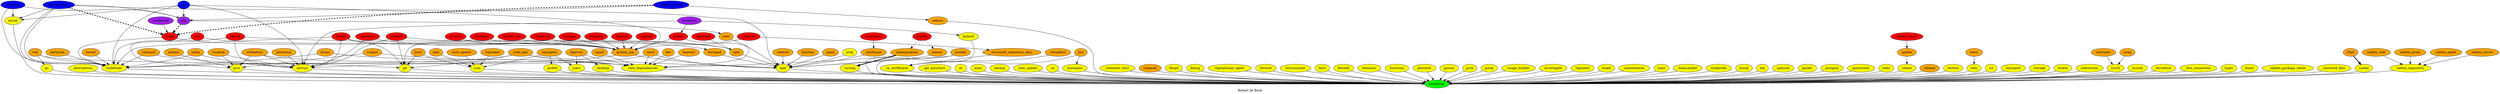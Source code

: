 digraph hierarchy {
  label = "Robert de Bock" ;
  {
    ad_auth [fillcolor=red style=filled]
    aide [fillcolor=orange style=filled]
    alternatives [fillcolor=yellow style=filled]
    anaconda [fillcolor=red style=filled]
    ansible [fillcolor=orange style=filled]
    ansible_lint [fillcolor=red style=filled]
    apt_autostart [fillcolor=yellow style=filled]
    ara [fillcolor=blue style=filled]
    artifactory [fillcolor=orange style=filled]
    at [fillcolor=yellow style=filled]
    atom [fillcolor=yellow style=filled]
    auditd [fillcolor=yellow style=filled]
    auto_update [fillcolor=orange style=filled]
    awx [fillcolor=red style=filled]
    azure_cli [fillcolor=red style=filled]
    backup [fillcolor=yellow style=filled]
    bios_update [fillcolor=yellow style=filled]
    bootstrap [fillcolor=green style=filled]
    buildtools [fillcolor=yellow style=filled]
    ca [fillcolor=yellow style=filled]
    ca_certificates [fillcolor=yellow style=filled]
    clamav [fillcolor=orange style=filled]
    cloud9 [fillcolor=red style=filled]
    cntlm [fillcolor=orange style=filled]
    collectd [fillcolor=orange style=filled]
    container_docs [fillcolor=yellow style=filled]
    common [fillcolor=orange style=filled]
    core_dependencies [fillcolor=yellow style=filled]
    cron [fillcolor=yellow style=filled]
    dhcpd [fillcolor=yellow style=filled]
    debug [fillcolor=yellow style=filled]
    desktop [fillcolor=yellow style=filled]
    "digitalocean_agent" [fillcolor=yellow style=filled]
    dns [fillcolor=orange style=filled]
    docker [fillcolor=red style=filled]
    docker_ce [fillcolor=red style=filled]
    dovecot [fillcolor=yellow style=filled]
    dsvpn [fillcolor=orange style=filled]
    earlyoom [fillcolor=orange style=filled]
    eclipse [fillcolor=orange style=filled]
    environment [fillcolor=yellow style=filled]
    epel [fillcolor=yellow style=filled]
    etherpad [fillcolor=red style=filled]
    facts [fillcolor=yellow style=filled]
    fail2ban [fillcolor=orange style=filled]
    firewall [fillcolor=yellow style=filled]
    forensics [fillcolor=yellow style=filled]
    functions [fillcolor=yellow style=filled]
    git [fillcolor=yellow style=filled]
    gitlab_runner [fillcolor=red style=filled]
    glusterfs [fillcolor=yellow style=filled]
    gnome [fillcolor=yellow style=filled]
    grub [fillcolor=yellow style=filled]
    go [fillcolor=yellow style=filled]
    gotop [fillcolor=yellow style=filled]
    haveged [fillcolor=orange style=filled]
    haproxy [fillcolor=orange style=filled]
    httpd [fillcolor=red style=filled]
    hostname [fillcolor=yellow style=filled]
    "image_builder" [fillcolor=yellow style=filled]
    investigate [fillcolor=yellow style=filled]
    irslackd [fillcolor=red style=filled]
    java [fillcolor=yellow style=filled]
    jenkins [fillcolor=orange style=filled]
    jitsi [fillcolor=orange style=filled]
    kernel [fillcolor=orange style=filled]
    kubectl [fillcolor=yellow style=filled]
    logrotate [fillcolor=orange style=filled]
    logwatch [fillcolor=yellow style=filled]
    locale [fillcolor=yellow style=filled]
    lynis [fillcolor=orange style=filled]
    maintenance [fillcolor=yellow style=filled]
    mate [fillcolor=yellow style=filled]
    mediawiki [fillcolor=purple style=filled]
    memcached [fillcolor=yellow style=filled]
    microsoft_repository_keys [fillcolor=orange style=filled]
    minikube [fillcolor=purple style=filled]
    mitogen [fillcolor=red style=filled]
    modprobe [fillcolor=yellow style=filled]
    molecule [fillcolor=red style=filled]
    mssql [fillcolor=yellow style=filled]
    mysql [fillcolor=yellow style=filled]
    natrouter [fillcolor=orange style=filled]
    nginx [fillcolor=orange style=filled]
    npm [fillcolor=orange style=filled]
    ntp [fillcolor=yellow style=filled]
    obsproject [fillcolor=red style=filled]
    omsagent [fillcolor=orange style=filled]
    openssh [fillcolor=yellow style=filled]
    openssl [fillcolor=red style=filled]
    owncloud [fillcolor=blue style=filled]
    packer [fillcolor=yellow style=filled]
    php [fillcolor=purple style=filled]
    phpmyadmin [fillcolor=blue style=filled]
    postfix [fillcolor=red style=filled]
    postgres [fillcolor=yellow style=filled]
    powertop [fillcolor=orange style=filled]
    powertools [fillcolor=yellow style=filled]
    "python_pip" [fillcolor=orange style=filled]
    redis [fillcolor=yellow style=filled]
    reboot [fillcolor=yellow style=filled]
    release [fillcolor=orange style=filled]
    remi [fillcolor=orange style=filled]
    revealmd [fillcolor=red style=filled]
    restore [fillcolor=yellow style=filled]
    roundcubemail [fillcolor=blue style=filled]
    rpmfusion [fillcolor=orange style=filled]
    rsyslog [fillcolor=yellow style=filled]
    ruby [fillcolor=yellow style=filled]
    rundeck [fillcolor=orange style=filled]
    scl [fillcolor=yellow style=filled]
    selinux [fillcolor=orange style=filled]
    service [fillcolor=yellow style=filled]
    snort [fillcolor=orange style=filled]
    sosreport [fillcolor=yellow style=filled]
    spamassassin [fillcolor=orange style=filled]
    squid [fillcolor=orange style=filled]
    storage [fillcolor=yellow style=filled]
    stratis [fillcolor=yellow style=filled]
    "sudo_pair" [fillcolor=orange style=filled]
    subversion [fillcolor=yellow style=filled]
    swap [fillcolor=orange style=filled]
    sysctl [fillcolor=yellow style=filled]
    sysstat [fillcolor=yellow style=filled]
    terraform [fillcolor=yellow style=filled]
    test_connection [fillcolor=yellow style=filled]
    tftpd [fillcolor=orange style=filled]
    tigervnc [fillcolor=orange style=filled]
    tomcat [fillcolor=red style=filled]
    travis [fillcolor=orange style=filled]
    types [fillcolor=yellow style=filled]
    ulimit [fillcolor=yellow style=filled]
    update [fillcolor=orange style=filled]
    update_package_cache [fillcolor=yellow style=filled]
    unbound [fillcolor=orange style=filled]
    unowned_files [fillcolor=yellow style=filled]
    users [fillcolor=yellow style=filled]
    vuls [fillcolor=orange style=filled]
    vagrant [fillcolor=red style=filled]
    virtualbox [fillcolor=orange style=filled]
    xinetd [fillcolor=yellow style=filled]
    xrdp [fillcolor=yellow style=filled]
    zabbix_repository [fillcolor=yellow style=filled]
    zabbix_agent [fillcolor=orange style=filled]
    zabbix_server [fillcolor=orange style=filled]
    zabbix_web [fillcolor=orange style=filled]
    zabbix_proxy [fillcolor=orange style=filled]
  }
  {alternatives ansible apt_autostart at atom auditd backup bios_update buildtools ca ca_certificates common container_docs core_dependencies cron debug desktop dhcpd "digitalocean_agent" dovecot environment epel facts firewall forensics functions git glusterfs gnome grub go gotop hostname image_builder investigate java kubectl logwatch locale maintenance mate memcached modprobe mysql mssql ntp openssh packer postgres powertools reboot redis release restore rsyslog ruby scl selinux service sosreport storage stratis subversion sysctl sysstat terraform test_connection types update_package_cache ulimit unowned_files users xinetd zabbix_repository} -> bootstrap
  {ansible clamav collectd fail2ban haveged nginx npm phpmyadmin "python_pip" remi rpmfusion snort "sudo_pair" xrdp} -> epel
  update -> reboot
  {zabbix_agent zabbix_server zabbix_web zabbix_proxy} -> zabbix_repository
  postfix -> {spamassassin clamav} [style=dashed]
  travis -> ruby
  {ad_auth anaconda ansible_lint ara awx docker docker_ce httpd mitogen molecule openssl vagrant} -> "python_pip"
  {artifactory dns dsvpn docker eclipse haproxy snort sudo_pair squid spamassassin tigervnc} -> "core_dependencies"
  {cloud9 etherpad irslackd revealmd} -> npm
  vuls -> go
  tftpd -> xinetd  [penwidth=3]
  {ara owncloud phpmyadmin} -> {buildtools php mysql}
  {php phpmyadmin roundcubemail} -> httpd [style=dashed penwidth=3]
  php -> remi
  mediawiki -> httpd
  {awx cntlm cloud9 dsvpn earlyoom httpd kernel phpmyadmin "python_pip" unbound vuls} -> buildtools
  roundcubemail -> php
  {cloud9 irslackd lynis revealmd sudo_pair vuls} -> git
  {"sudo_pair"} -> {buildtools}
  {artifactory eclipse jenkins rundeck tomcat} -> java
  {ara anaconda artifactory cloud9 cntlm irslackd minikube powertop rundeck snort tomcat unbound} -> service
  tomcat -> haveged
  spamassassin -> rsyslog [penwidth=3]
  gitlab_runner -> update
  roundcubemail -> selinux
  {aide auto_update logrotate lynis} -> cron
  obsproject -> rpmfusion
  minikube -> {kubectl docker}
  omsagent -> {auditd cron users}
  tigervnc -> {desktop users}
  {jitsi "microsoft_repository_keys" virtualbox} -> "ca_certificates"
  azure_cli -> {"microsoft_repository_keys" "python_pip"}
  {swap natrouter} -> sysctl
  jitsi -> hostname
}
